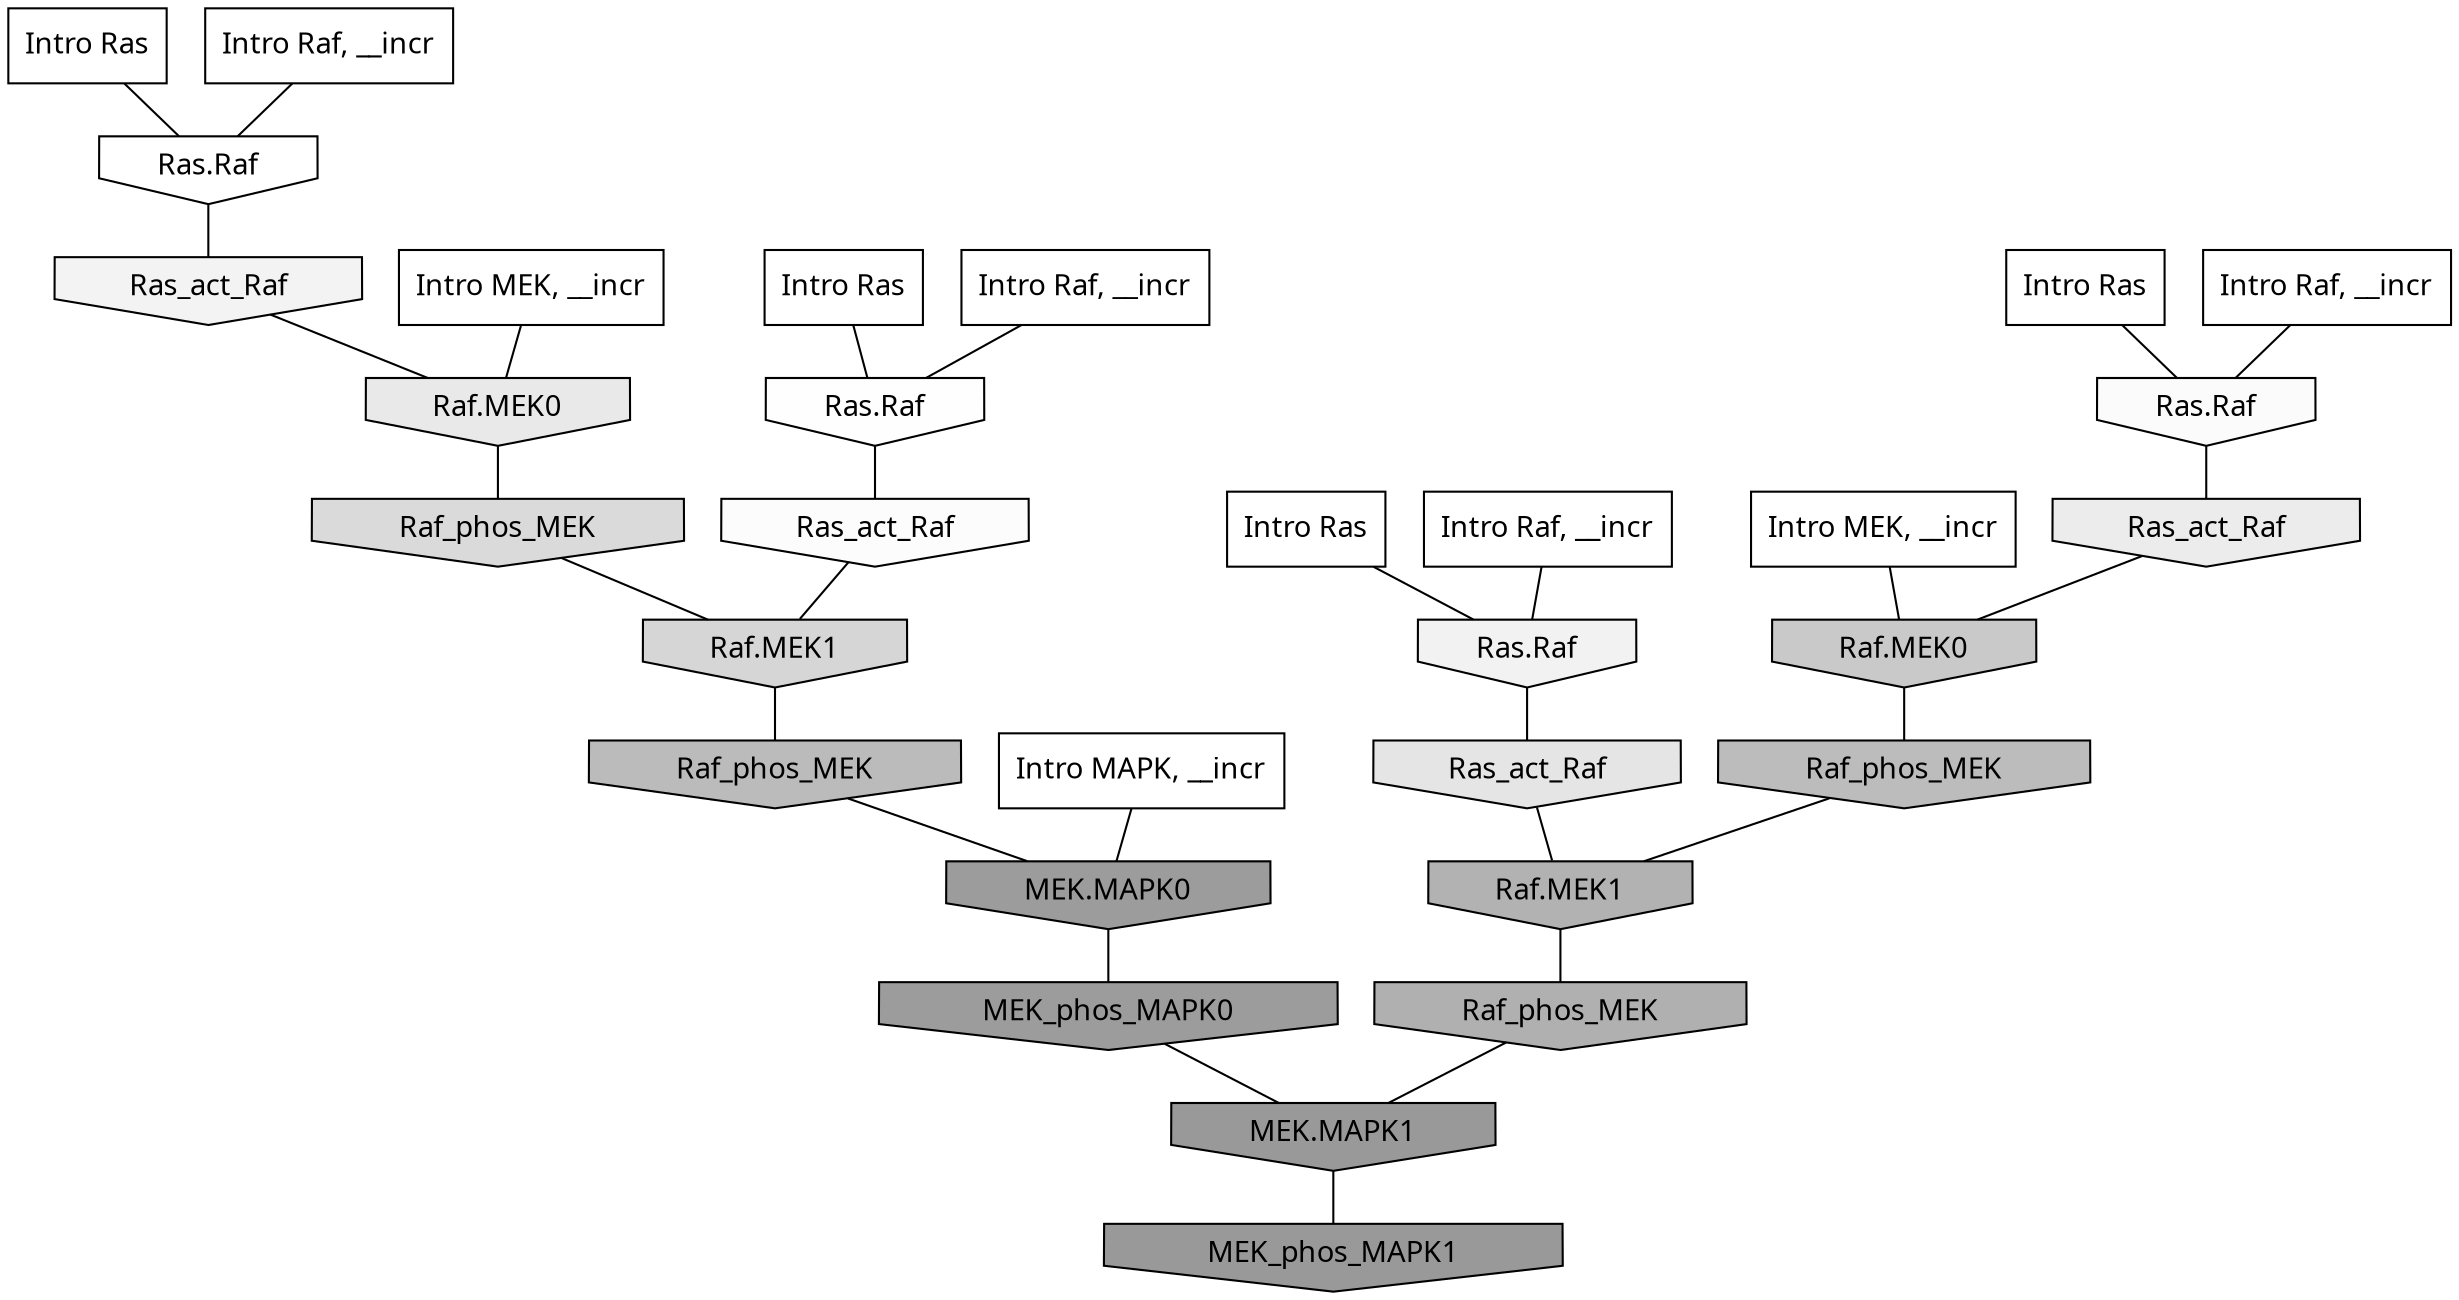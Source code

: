 digraph G{
  rankdir="TB";
  ranksep=0.30;
  node [fontname="CMU Serif"];
  edge [fontname="CMU Serif"];
  
  7 [label="Intro Ras", shape=rectangle, style=filled, fillcolor="0.000 0.000 1.000"]
  
  9 [label="Intro Ras", shape=rectangle, style=filled, fillcolor="0.000 0.000 1.000"]
  
  19 [label="Intro Ras", shape=rectangle, style=filled, fillcolor="0.000 0.000 1.000"]
  
  98 [label="Intro Ras", shape=rectangle, style=filled, fillcolor="0.000 0.000 1.000"]
  
  369 [label="Intro Raf, __incr", shape=rectangle, style=filled, fillcolor="0.000 0.000 1.000"]
  
  551 [label="Intro Raf, __incr", shape=rectangle, style=filled, fillcolor="0.000 0.000 1.000"]
  
  680 [label="Intro Raf, __incr", shape=rectangle, style=filled, fillcolor="0.000 0.000 1.000"]
  
  873 [label="Intro Raf, __incr", shape=rectangle, style=filled, fillcolor="0.000 0.000 1.000"]
  
  1114 [label="Intro MEK, __incr", shape=rectangle, style=filled, fillcolor="0.000 0.000 1.000"]
  
  1272 [label="Intro MEK, __incr", shape=rectangle, style=filled, fillcolor="0.000 0.000 1.000"]
  
  2249 [label="Intro MAPK, __incr", shape=rectangle, style=filled, fillcolor="0.000 0.000 1.000"]
  
  3213 [label="Ras.Raf", shape=invhouse, style=filled, fillcolor="0.000 0.000 1.000"]
  
  3347 [label="Ras.Raf", shape=invhouse, style=filled, fillcolor="0.000 0.000 0.994"]
  
  3384 [label="Ras_act_Raf", shape=invhouse, style=filled, fillcolor="0.000 0.000 0.988"]
  
  3419 [label="Ras.Raf", shape=invhouse, style=filled, fillcolor="0.000 0.000 0.984"]
  
  3613 [label="Ras_act_Raf", shape=invhouse, style=filled, fillcolor="0.000 0.000 0.953"]
  
  3668 [label="Ras.Raf", shape=invhouse, style=filled, fillcolor="0.000 0.000 0.947"]
  
  3960 [label="Ras_act_Raf", shape=invhouse, style=filled, fillcolor="0.000 0.000 0.925"]
  
  4115 [label="Raf.MEK0", shape=invhouse, style=filled, fillcolor="0.000 0.000 0.914"]
  
  4357 [label="Ras_act_Raf", shape=invhouse, style=filled, fillcolor="0.000 0.000 0.895"]
  
  5001 [label="Raf_phos_MEK", shape=invhouse, style=filled, fillcolor="0.000 0.000 0.852"]
  
  5277 [label="Raf.MEK1", shape=invhouse, style=filled, fillcolor="0.000 0.000 0.836"]
  
  6089 [label="Raf.MEK0", shape=invhouse, style=filled, fillcolor="0.000 0.000 0.789"]
  
  7396 [label="Raf_phos_MEK", shape=invhouse, style=filled, fillcolor="0.000 0.000 0.738"]
  
  7577 [label="Raf_phos_MEK", shape=invhouse, style=filled, fillcolor="0.000 0.000 0.732"]
  
  8642 [label="Raf.MEK1", shape=invhouse, style=filled, fillcolor="0.000 0.000 0.698"]
  
  8853 [label="Raf_phos_MEK", shape=invhouse, style=filled, fillcolor="0.000 0.000 0.691"]
  
  12499 [label="MEK.MAPK0", shape=invhouse, style=filled, fillcolor="0.000 0.000 0.613"]
  
  12532 [label="MEK_phos_MAPK0", shape=invhouse, style=filled, fillcolor="0.000 0.000 0.612"]
  
  13229 [label="MEK.MAPK1", shape=invhouse, style=filled, fillcolor="0.000 0.000 0.600"]
  
  13230 [label="MEK_phos_MAPK1", shape=invhouse, style=filled, fillcolor="0.000 0.000 0.600"]
  
  
  13229 -> 13230 [dir=none, color="0.000 0.000 0.000"] 
  12532 -> 13229 [dir=none, color="0.000 0.000 0.000"] 
  12499 -> 12532 [dir=none, color="0.000 0.000 0.000"] 
  8853 -> 13229 [dir=none, color="0.000 0.000 0.000"] 
  8642 -> 8853 [dir=none, color="0.000 0.000 0.000"] 
  7577 -> 12499 [dir=none, color="0.000 0.000 0.000"] 
  7396 -> 8642 [dir=none, color="0.000 0.000 0.000"] 
  6089 -> 7396 [dir=none, color="0.000 0.000 0.000"] 
  5277 -> 7577 [dir=none, color="0.000 0.000 0.000"] 
  5001 -> 5277 [dir=none, color="0.000 0.000 0.000"] 
  4357 -> 8642 [dir=none, color="0.000 0.000 0.000"] 
  4115 -> 5001 [dir=none, color="0.000 0.000 0.000"] 
  3960 -> 6089 [dir=none, color="0.000 0.000 0.000"] 
  3668 -> 4357 [dir=none, color="0.000 0.000 0.000"] 
  3613 -> 4115 [dir=none, color="0.000 0.000 0.000"] 
  3419 -> 3960 [dir=none, color="0.000 0.000 0.000"] 
  3384 -> 5277 [dir=none, color="0.000 0.000 0.000"] 
  3347 -> 3384 [dir=none, color="0.000 0.000 0.000"] 
  3213 -> 3613 [dir=none, color="0.000 0.000 0.000"] 
  2249 -> 12499 [dir=none, color="0.000 0.000 0.000"] 
  1272 -> 4115 [dir=none, color="0.000 0.000 0.000"] 
  1114 -> 6089 [dir=none, color="0.000 0.000 0.000"] 
  873 -> 3419 [dir=none, color="0.000 0.000 0.000"] 
  680 -> 3213 [dir=none, color="0.000 0.000 0.000"] 
  551 -> 3668 [dir=none, color="0.000 0.000 0.000"] 
  369 -> 3347 [dir=none, color="0.000 0.000 0.000"] 
  98 -> 3347 [dir=none, color="0.000 0.000 0.000"] 
  19 -> 3419 [dir=none, color="0.000 0.000 0.000"] 
  9 -> 3668 [dir=none, color="0.000 0.000 0.000"] 
  7 -> 3213 [dir=none, color="0.000 0.000 0.000"] 
  
  }

